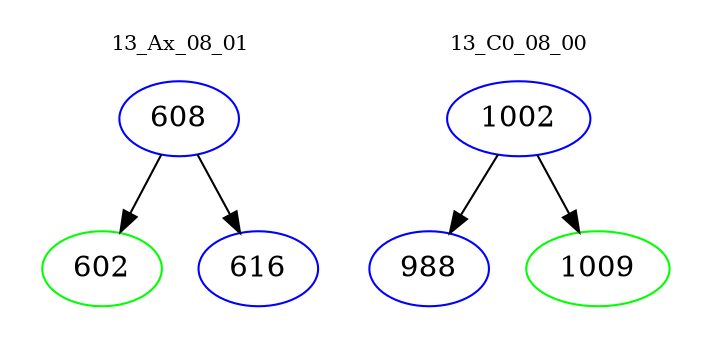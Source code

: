 digraph{
subgraph cluster_0 {
color = white
label = "13_Ax_08_01";
fontsize=10;
T0_608 [label="608", color="blue"]
T0_608 -> T0_602 [color="black"]
T0_602 [label="602", color="green"]
T0_608 -> T0_616 [color="black"]
T0_616 [label="616", color="blue"]
}
subgraph cluster_1 {
color = white
label = "13_C0_08_00";
fontsize=10;
T1_1002 [label="1002", color="blue"]
T1_1002 -> T1_988 [color="black"]
T1_988 [label="988", color="blue"]
T1_1002 -> T1_1009 [color="black"]
T1_1009 [label="1009", color="green"]
}
}
